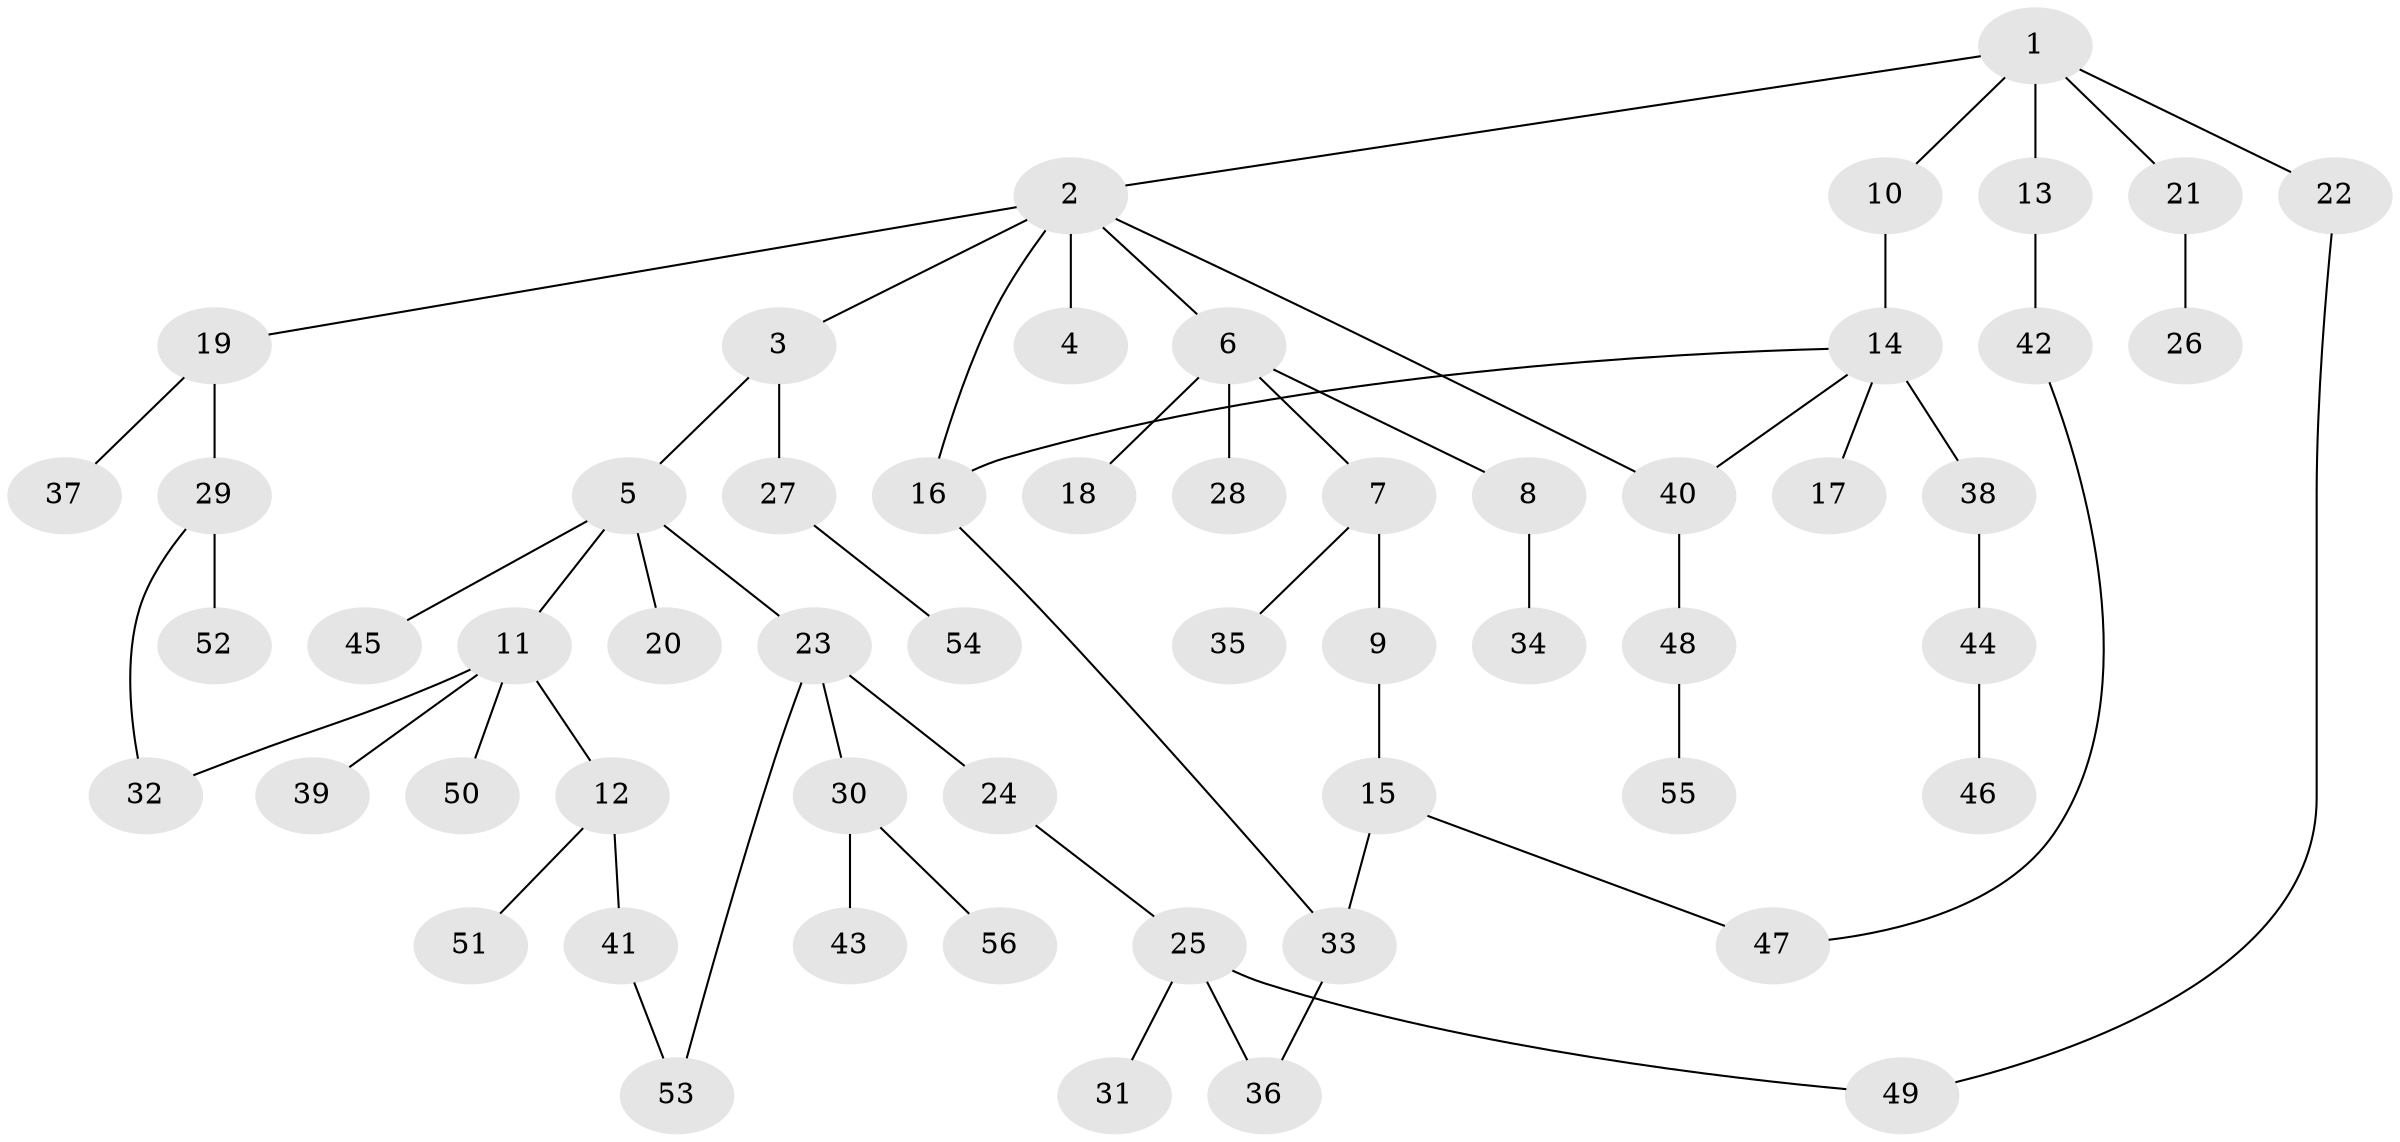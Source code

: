 // original degree distribution, {6: 0.036036036036036036, 8: 0.009009009009009009, 4: 0.10810810810810811, 2: 0.21621621621621623, 1: 0.46846846846846846, 3: 0.14414414414414414, 5: 0.018018018018018018}
// Generated by graph-tools (version 1.1) at 2025/34/03/09/25 02:34:23]
// undirected, 56 vertices, 63 edges
graph export_dot {
graph [start="1"]
  node [color=gray90,style=filled];
  1;
  2;
  3;
  4;
  5;
  6;
  7;
  8;
  9;
  10;
  11;
  12;
  13;
  14;
  15;
  16;
  17;
  18;
  19;
  20;
  21;
  22;
  23;
  24;
  25;
  26;
  27;
  28;
  29;
  30;
  31;
  32;
  33;
  34;
  35;
  36;
  37;
  38;
  39;
  40;
  41;
  42;
  43;
  44;
  45;
  46;
  47;
  48;
  49;
  50;
  51;
  52;
  53;
  54;
  55;
  56;
  1 -- 2 [weight=1.0];
  1 -- 10 [weight=1.0];
  1 -- 13 [weight=1.0];
  1 -- 21 [weight=1.0];
  1 -- 22 [weight=1.0];
  2 -- 3 [weight=1.0];
  2 -- 4 [weight=1.0];
  2 -- 6 [weight=1.0];
  2 -- 16 [weight=1.0];
  2 -- 19 [weight=1.0];
  2 -- 40 [weight=1.0];
  3 -- 5 [weight=1.0];
  3 -- 27 [weight=1.0];
  5 -- 11 [weight=1.0];
  5 -- 20 [weight=1.0];
  5 -- 23 [weight=1.0];
  5 -- 45 [weight=1.0];
  6 -- 7 [weight=1.0];
  6 -- 8 [weight=1.0];
  6 -- 18 [weight=1.0];
  6 -- 28 [weight=1.0];
  7 -- 9 [weight=2.0];
  7 -- 35 [weight=1.0];
  8 -- 34 [weight=3.0];
  9 -- 15 [weight=1.0];
  10 -- 14 [weight=1.0];
  11 -- 12 [weight=1.0];
  11 -- 32 [weight=1.0];
  11 -- 39 [weight=1.0];
  11 -- 50 [weight=1.0];
  12 -- 41 [weight=1.0];
  12 -- 51 [weight=2.0];
  13 -- 42 [weight=2.0];
  14 -- 16 [weight=1.0];
  14 -- 17 [weight=1.0];
  14 -- 38 [weight=4.0];
  14 -- 40 [weight=1.0];
  15 -- 33 [weight=1.0];
  15 -- 47 [weight=1.0];
  16 -- 33 [weight=1.0];
  19 -- 29 [weight=1.0];
  19 -- 37 [weight=1.0];
  21 -- 26 [weight=1.0];
  22 -- 49 [weight=1.0];
  23 -- 24 [weight=1.0];
  23 -- 30 [weight=1.0];
  23 -- 53 [weight=1.0];
  24 -- 25 [weight=1.0];
  25 -- 31 [weight=1.0];
  25 -- 36 [weight=2.0];
  25 -- 49 [weight=1.0];
  27 -- 54 [weight=1.0];
  29 -- 32 [weight=1.0];
  29 -- 52 [weight=1.0];
  30 -- 43 [weight=1.0];
  30 -- 56 [weight=1.0];
  33 -- 36 [weight=1.0];
  38 -- 44 [weight=1.0];
  40 -- 48 [weight=1.0];
  41 -- 53 [weight=1.0];
  42 -- 47 [weight=1.0];
  44 -- 46 [weight=2.0];
  48 -- 55 [weight=1.0];
}

